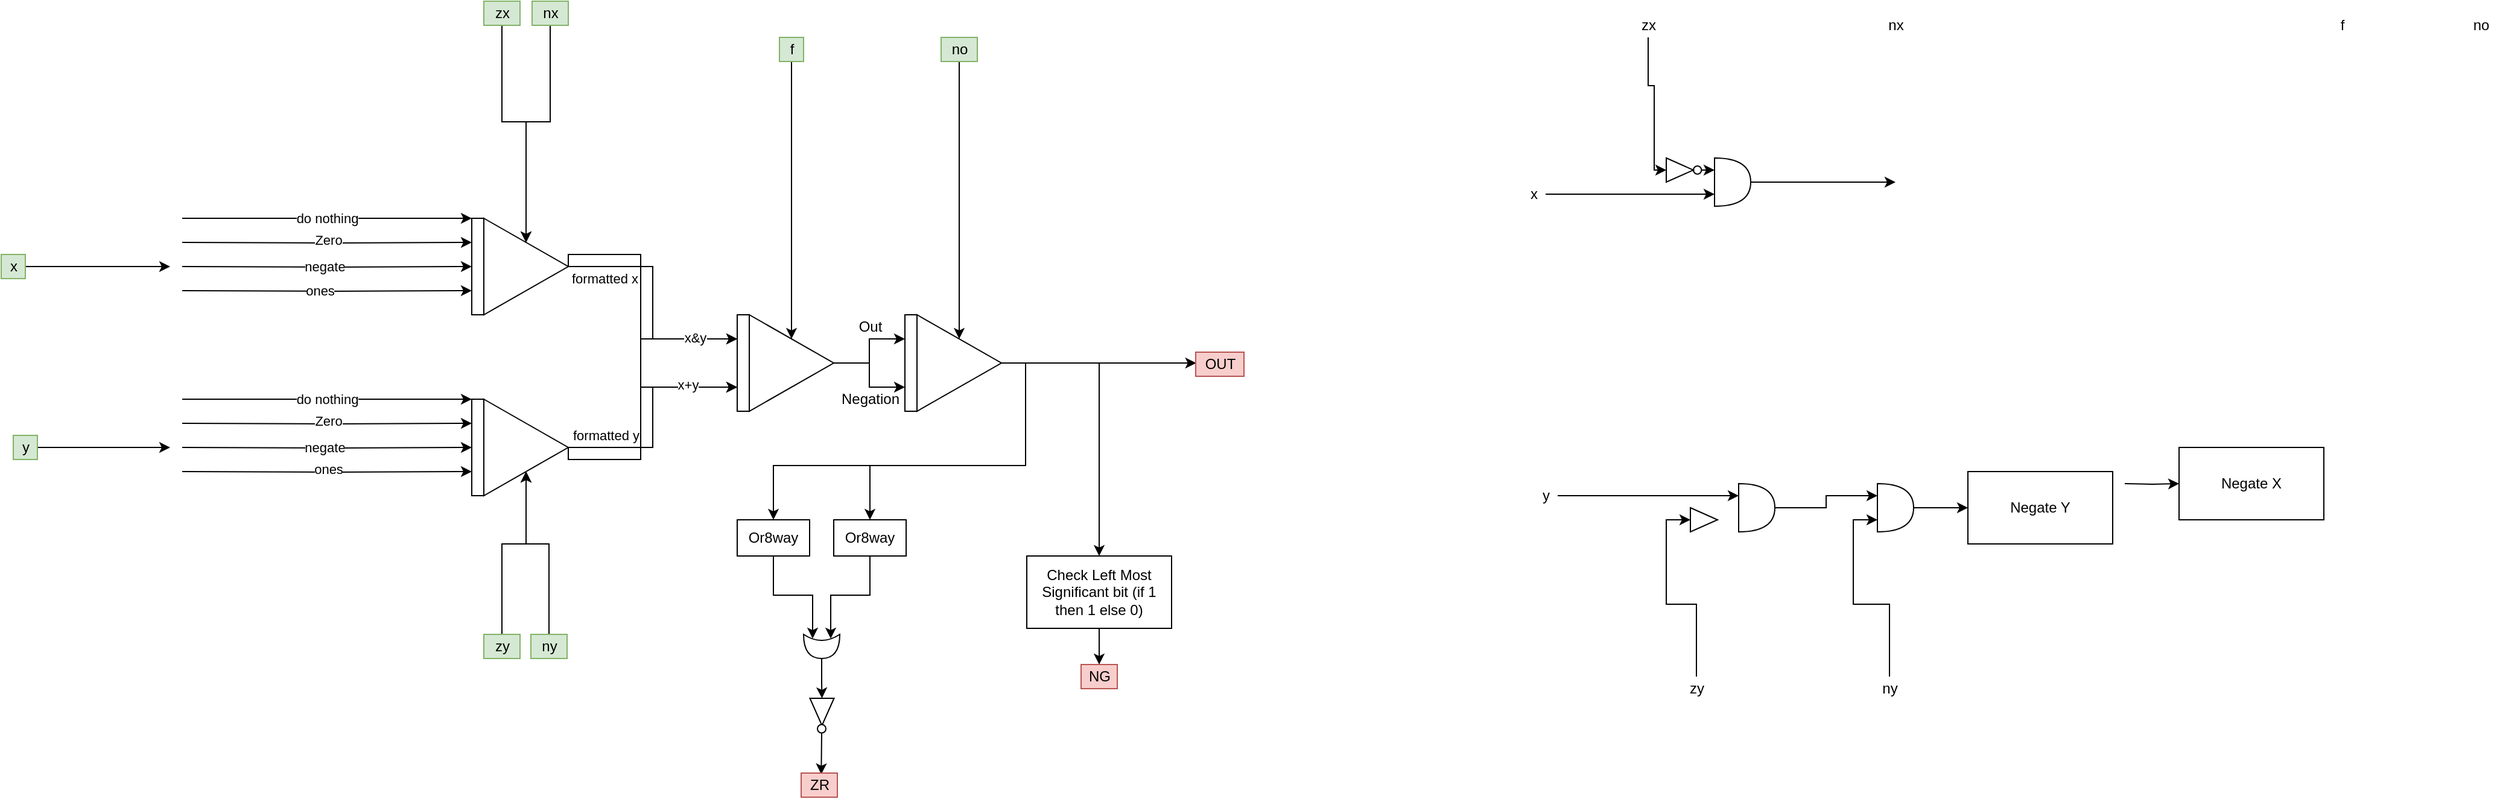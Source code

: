 <mxfile version="13.8.0" type="device"><diagram id="7bZN2y9hgwjxD3H9tKSV" name="Page-1"><mxGraphModel dx="1557" dy="873" grid="1" gridSize="10" guides="1" tooltips="1" connect="1" arrows="1" fold="1" page="1" pageScale="1" pageWidth="1169" pageHeight="827" math="0" shadow="0"><root><mxCell id="0"/><mxCell id="1" parent="0"/><mxCell id="ij0o6g3jVjgs9xUDuVdc-1" style="edgeStyle=orthogonalEdgeStyle;rounded=0;orthogonalLoop=1;jettySize=auto;html=1;" edge="1" parent="1" source="U0YW58yLOdLzQLDKTpit-5"><mxGeometry relative="1" as="geometry"><mxPoint x="270" y="350" as="targetPoint"/></mxGeometry></mxCell><mxCell id="U0YW58yLOdLzQLDKTpit-5" value="x" style="text;html=1;align=center;verticalAlign=middle;resizable=0;points=[];autosize=1;fillColor=#d5e8d4;strokeColor=#82b366;" parent="1" vertex="1"><mxGeometry x="130" y="340" width="20" height="20" as="geometry"/></mxCell><mxCell id="U0YW58yLOdLzQLDKTpit-130" style="edgeStyle=orthogonalEdgeStyle;rounded=0;orthogonalLoop=1;jettySize=auto;html=1;" parent="1" source="U0YW58yLOdLzQLDKTpit-6" edge="1"><mxGeometry relative="1" as="geometry"><mxPoint x="270" y="500" as="targetPoint"/></mxGeometry></mxCell><mxCell id="U0YW58yLOdLzQLDKTpit-6" value="y" style="text;html=1;align=center;verticalAlign=middle;resizable=0;points=[];autosize=1;fillColor=#d5e8d4;strokeColor=#82b366;" parent="1" vertex="1"><mxGeometry x="140" y="490" width="20" height="20" as="geometry"/></mxCell><mxCell id="U0YW58yLOdLzQLDKTpit-234" style="edgeStyle=orthogonalEdgeStyle;rounded=0;orthogonalLoop=1;jettySize=auto;html=1;entryX=0.5;entryY=0;entryDx=0;entryDy=0;" parent="1" source="U0YW58yLOdLzQLDKTpit-8" target="U0YW58yLOdLzQLDKTpit-163" edge="1"><mxGeometry relative="1" as="geometry"/></mxCell><mxCell id="U0YW58yLOdLzQLDKTpit-8" value="zx" style="text;html=1;align=center;verticalAlign=middle;resizable=0;points=[];autosize=1;fillColor=#d5e8d4;strokeColor=#82b366;" parent="1" vertex="1"><mxGeometry x="530" y="130" width="30" height="20" as="geometry"/></mxCell><mxCell id="U0YW58yLOdLzQLDKTpit-233" style="edgeStyle=orthogonalEdgeStyle;rounded=0;orthogonalLoop=1;jettySize=auto;html=1;entryX=0.5;entryY=0;entryDx=0;entryDy=0;" parent="1" source="U0YW58yLOdLzQLDKTpit-9" target="U0YW58yLOdLzQLDKTpit-163" edge="1"><mxGeometry relative="1" as="geometry"/></mxCell><mxCell id="U0YW58yLOdLzQLDKTpit-9" value="nx" style="text;html=1;align=center;verticalAlign=middle;resizable=0;points=[];autosize=1;fillColor=#d5e8d4;strokeColor=#82b366;" parent="1" vertex="1"><mxGeometry x="570" y="130" width="30" height="20" as="geometry"/></mxCell><mxCell id="ij0o6g3jVjgs9xUDuVdc-5" style="edgeStyle=orthogonalEdgeStyle;rounded=0;orthogonalLoop=1;jettySize=auto;html=1;entryX=0.5;entryY=1;entryDx=0;entryDy=0;" edge="1" parent="1" source="U0YW58yLOdLzQLDKTpit-10" target="U0YW58yLOdLzQLDKTpit-134"><mxGeometry relative="1" as="geometry"><Array as="points"><mxPoint x="545" y="580"/><mxPoint x="565" y="580"/></Array></mxGeometry></mxCell><mxCell id="U0YW58yLOdLzQLDKTpit-10" value="zy" style="text;html=1;align=center;verticalAlign=middle;resizable=0;points=[];autosize=1;fillColor=#d5e8d4;strokeColor=#82b366;" parent="1" vertex="1"><mxGeometry x="530" y="655" width="30" height="20" as="geometry"/></mxCell><mxCell id="U0YW58yLOdLzQLDKTpit-128" style="edgeStyle=orthogonalEdgeStyle;rounded=0;orthogonalLoop=1;jettySize=auto;html=1;entryX=0.5;entryY=1;entryDx=0;entryDy=0;" parent="1" source="U0YW58yLOdLzQLDKTpit-11" target="U0YW58yLOdLzQLDKTpit-134" edge="1"><mxGeometry relative="1" as="geometry"><mxPoint x="560" y="520" as="targetPoint"/><Array as="points"><mxPoint x="584" y="580"/><mxPoint x="565" y="580"/></Array></mxGeometry></mxCell><mxCell id="U0YW58yLOdLzQLDKTpit-11" value="ny" style="text;html=1;align=center;verticalAlign=middle;resizable=0;points=[];autosize=1;fillColor=#d5e8d4;strokeColor=#82b366;" parent="1" vertex="1"><mxGeometry x="569" y="655" width="30" height="20" as="geometry"/></mxCell><mxCell id="U0YW58yLOdLzQLDKTpit-188" style="edgeStyle=orthogonalEdgeStyle;rounded=0;orthogonalLoop=1;jettySize=auto;html=1;entryX=0.5;entryY=0;entryDx=0;entryDy=0;" parent="1" source="U0YW58yLOdLzQLDKTpit-12" target="U0YW58yLOdLzQLDKTpit-177" edge="1"><mxGeometry relative="1" as="geometry"/></mxCell><mxCell id="U0YW58yLOdLzQLDKTpit-12" value="f" style="text;html=1;align=center;verticalAlign=middle;resizable=0;points=[];autosize=1;fillColor=#d5e8d4;strokeColor=#82b366;" parent="1" vertex="1"><mxGeometry x="775" y="160" width="20" height="20" as="geometry"/></mxCell><mxCell id="U0YW58yLOdLzQLDKTpit-192" style="edgeStyle=orthogonalEdgeStyle;rounded=0;orthogonalLoop=1;jettySize=auto;html=1;" parent="1" source="U0YW58yLOdLzQLDKTpit-13" target="U0YW58yLOdLzQLDKTpit-191" edge="1"><mxGeometry relative="1" as="geometry"/></mxCell><mxCell id="U0YW58yLOdLzQLDKTpit-13" value="no" style="text;html=1;align=center;verticalAlign=middle;resizable=0;points=[];autosize=1;fillColor=#d5e8d4;strokeColor=#82b366;" parent="1" vertex="1"><mxGeometry x="909" y="160" width="30" height="20" as="geometry"/></mxCell><mxCell id="U0YW58yLOdLzQLDKTpit-64" style="edgeStyle=orthogonalEdgeStyle;rounded=0;orthogonalLoop=1;jettySize=auto;html=1;entryX=0;entryY=0.75;entryDx=0;entryDy=0;entryPerimeter=0;" parent="1" source="U0YW58yLOdLzQLDKTpit-65" target="U0YW58yLOdLzQLDKTpit-85" edge="1"><mxGeometry relative="1" as="geometry"/></mxCell><mxCell id="U0YW58yLOdLzQLDKTpit-65" value="x" style="text;html=1;align=center;verticalAlign=middle;resizable=0;points=[];autosize=1;" parent="1" vertex="1"><mxGeometry x="1390" y="280" width="20" height="20" as="geometry"/></mxCell><mxCell id="U0YW58yLOdLzQLDKTpit-66" style="edgeStyle=orthogonalEdgeStyle;rounded=0;orthogonalLoop=1;jettySize=auto;html=1;entryX=0;entryY=0.25;entryDx=0;entryDy=0;entryPerimeter=0;" parent="1" source="U0YW58yLOdLzQLDKTpit-67" target="U0YW58yLOdLzQLDKTpit-78" edge="1"><mxGeometry relative="1" as="geometry"/></mxCell><mxCell id="U0YW58yLOdLzQLDKTpit-67" value="y" style="text;html=1;align=center;verticalAlign=middle;resizable=0;points=[];autosize=1;" parent="1" vertex="1"><mxGeometry x="1400" y="530" width="20" height="20" as="geometry"/></mxCell><mxCell id="U0YW58yLOdLzQLDKTpit-68" style="edgeStyle=orthogonalEdgeStyle;rounded=0;orthogonalLoop=1;jettySize=auto;html=1;entryX=0;entryY=0.5;entryDx=0;entryDy=0;" parent="1" source="U0YW58yLOdLzQLDKTpit-69" target="U0YW58yLOdLzQLDKTpit-88" edge="1"><mxGeometry relative="1" as="geometry"><Array as="points"><mxPoint x="1495" y="200"/><mxPoint x="1500" y="200"/><mxPoint x="1500" y="270"/></Array></mxGeometry></mxCell><mxCell id="U0YW58yLOdLzQLDKTpit-69" value="zx" style="text;html=1;align=center;verticalAlign=middle;resizable=0;points=[];autosize=1;" parent="1" vertex="1"><mxGeometry x="1480" y="140" width="30" height="20" as="geometry"/></mxCell><mxCell id="U0YW58yLOdLzQLDKTpit-70" value="nx" style="text;html=1;align=center;verticalAlign=middle;resizable=0;points=[];autosize=1;" parent="1" vertex="1"><mxGeometry x="1685" y="140" width="30" height="20" as="geometry"/></mxCell><mxCell id="U0YW58yLOdLzQLDKTpit-71" style="edgeStyle=orthogonalEdgeStyle;rounded=0;orthogonalLoop=1;jettySize=auto;html=1;entryX=0;entryY=0.5;entryDx=0;entryDy=0;" parent="1" source="U0YW58yLOdLzQLDKTpit-72" target="U0YW58yLOdLzQLDKTpit-81" edge="1"><mxGeometry relative="1" as="geometry"/></mxCell><mxCell id="U0YW58yLOdLzQLDKTpit-72" value="zy" style="text;html=1;align=center;verticalAlign=middle;resizable=0;points=[];autosize=1;" parent="1" vertex="1"><mxGeometry x="1520" y="690" width="30" height="20" as="geometry"/></mxCell><mxCell id="U0YW58yLOdLzQLDKTpit-73" style="edgeStyle=orthogonalEdgeStyle;rounded=0;orthogonalLoop=1;jettySize=auto;html=1;entryX=0;entryY=0.75;entryDx=0;entryDy=0;entryPerimeter=0;" parent="1" source="U0YW58yLOdLzQLDKTpit-74" target="U0YW58yLOdLzQLDKTpit-95" edge="1"><mxGeometry relative="1" as="geometry"/></mxCell><mxCell id="U0YW58yLOdLzQLDKTpit-74" value="ny" style="text;html=1;align=center;verticalAlign=middle;resizable=0;points=[];autosize=1;" parent="1" vertex="1"><mxGeometry x="1680" y="690" width="30" height="20" as="geometry"/></mxCell><mxCell id="U0YW58yLOdLzQLDKTpit-75" value="f" style="text;html=1;align=center;verticalAlign=middle;resizable=0;points=[];autosize=1;" parent="1" vertex="1"><mxGeometry x="2060" y="140" width="20" height="20" as="geometry"/></mxCell><mxCell id="U0YW58yLOdLzQLDKTpit-76" value="no" style="text;html=1;align=center;verticalAlign=middle;resizable=0;points=[];autosize=1;" parent="1" vertex="1"><mxGeometry x="2170" y="140" width="30" height="20" as="geometry"/></mxCell><mxCell id="U0YW58yLOdLzQLDKTpit-77" style="edgeStyle=orthogonalEdgeStyle;rounded=0;orthogonalLoop=1;jettySize=auto;html=1;exitX=1;exitY=0.5;exitDx=0;exitDy=0;exitPerimeter=0;entryX=0;entryY=0.25;entryDx=0;entryDy=0;entryPerimeter=0;" parent="1" source="U0YW58yLOdLzQLDKTpit-78" target="U0YW58yLOdLzQLDKTpit-95" edge="1"><mxGeometry relative="1" as="geometry"/></mxCell><mxCell id="U0YW58yLOdLzQLDKTpit-78" value="" style="shape=or;whiteSpace=wrap;html=1;strokeWidth=1;fillColor=none;" parent="1" vertex="1"><mxGeometry x="1570" y="530" width="30" height="40" as="geometry"/></mxCell><mxCell id="U0YW58yLOdLzQLDKTpit-84" style="edgeStyle=orthogonalEdgeStyle;rounded=0;orthogonalLoop=1;jettySize=auto;html=1;" parent="1" source="U0YW58yLOdLzQLDKTpit-85" edge="1"><mxGeometry relative="1" as="geometry"><mxPoint x="1700" y="280" as="targetPoint"/><Array as="points"><mxPoint x="1685" y="280"/></Array></mxGeometry></mxCell><mxCell id="U0YW58yLOdLzQLDKTpit-85" value="" style="shape=or;whiteSpace=wrap;html=1;strokeWidth=1;fillColor=none;" parent="1" vertex="1"><mxGeometry x="1550" y="260" width="30" height="40" as="geometry"/></mxCell><mxCell id="U0YW58yLOdLzQLDKTpit-86" value="" style="group" parent="1" vertex="1" connectable="0"><mxGeometry x="1510" y="260" width="30" height="20" as="geometry"/></mxCell><mxCell id="U0YW58yLOdLzQLDKTpit-87" value="" style="group" parent="U0YW58yLOdLzQLDKTpit-86" vertex="1" connectable="0"><mxGeometry width="30" height="20" as="geometry"/></mxCell><mxCell id="U0YW58yLOdLzQLDKTpit-88" value="" style="triangle;whiteSpace=wrap;html=1;strokeWidth=1;fillColor=none;" parent="U0YW58yLOdLzQLDKTpit-87" vertex="1"><mxGeometry width="22.5" height="20" as="geometry"/></mxCell><mxCell id="U0YW58yLOdLzQLDKTpit-89" value="" style="ellipse;whiteSpace=wrap;html=1;aspect=fixed;strokeWidth=1;fillColor=none;" parent="U0YW58yLOdLzQLDKTpit-87" vertex="1"><mxGeometry x="22.5" y="6.667" width="6.667" height="6.667" as="geometry"/></mxCell><mxCell id="U0YW58yLOdLzQLDKTpit-90" style="edgeStyle=orthogonalEdgeStyle;rounded=0;orthogonalLoop=1;jettySize=auto;html=1;exitX=1;exitY=0.5;exitDx=0;exitDy=0;entryX=0;entryY=0.25;entryDx=0;entryDy=0;entryPerimeter=0;" parent="1" source="U0YW58yLOdLzQLDKTpit-89" target="U0YW58yLOdLzQLDKTpit-85" edge="1"><mxGeometry relative="1" as="geometry"/></mxCell><mxCell id="U0YW58yLOdLzQLDKTpit-91" style="edgeStyle=orthogonalEdgeStyle;rounded=0;orthogonalLoop=1;jettySize=auto;html=1;exitX=1;exitY=0.5;exitDx=0;exitDy=0;exitPerimeter=0;entryX=0;entryY=0.5;entryDx=0;entryDy=0;" parent="1" target="U0YW58yLOdLzQLDKTpit-92" edge="1"><mxGeometry relative="1" as="geometry"><mxPoint x="1915" y="530" as="targetPoint"/><mxPoint x="1890" y="530" as="sourcePoint"/></mxGeometry></mxCell><mxCell id="U0YW58yLOdLzQLDKTpit-92" value="Negate X" style="rounded=0;whiteSpace=wrap;html=1;strokeWidth=1;fillColor=none;" parent="1" vertex="1"><mxGeometry x="1935" y="500" width="120" height="60" as="geometry"/></mxCell><mxCell id="U0YW58yLOdLzQLDKTpit-93" value="Negate Y" style="rounded=0;whiteSpace=wrap;html=1;strokeWidth=1;fillColor=none;" parent="1" vertex="1"><mxGeometry x="1760" y="520" width="120" height="60" as="geometry"/></mxCell><mxCell id="U0YW58yLOdLzQLDKTpit-94" style="edgeStyle=orthogonalEdgeStyle;rounded=0;orthogonalLoop=1;jettySize=auto;html=1;exitX=1;exitY=0.5;exitDx=0;exitDy=0;exitPerimeter=0;entryX=0;entryY=0.5;entryDx=0;entryDy=0;" parent="1" source="U0YW58yLOdLzQLDKTpit-95" target="U0YW58yLOdLzQLDKTpit-93" edge="1"><mxGeometry relative="1" as="geometry"/></mxCell><mxCell id="U0YW58yLOdLzQLDKTpit-95" value="" style="shape=or;whiteSpace=wrap;html=1;strokeWidth=1;fillColor=none;" parent="1" vertex="1"><mxGeometry x="1685" y="530" width="30" height="40" as="geometry"/></mxCell><mxCell id="U0YW58yLOdLzQLDKTpit-120" value="do nothing" style="edgeStyle=orthogonalEdgeStyle;rounded=0;orthogonalLoop=1;jettySize=auto;html=1;exitX=1;exitY=0;exitDx=0;exitDy=0;entryX=0;entryY=0;entryDx=0;entryDy=0;" parent="1" target="U0YW58yLOdLzQLDKTpit-133" edge="1"><mxGeometry relative="1" as="geometry"><mxPoint x="490" y="460" as="targetPoint"/><Array as="points"><mxPoint x="500" y="460"/><mxPoint x="500" y="460"/></Array><mxPoint x="280" y="460" as="sourcePoint"/></mxGeometry></mxCell><mxCell id="U0YW58yLOdLzQLDKTpit-121" style="edgeStyle=orthogonalEdgeStyle;rounded=0;orthogonalLoop=1;jettySize=auto;html=1;exitX=1;exitY=0.25;exitDx=0;exitDy=0;entryX=0;entryY=0.25;entryDx=0;entryDy=0;" parent="1" target="U0YW58yLOdLzQLDKTpit-133" edge="1"><mxGeometry relative="1" as="geometry"><mxPoint x="510" y="480" as="targetPoint"/><mxPoint x="280" y="480" as="sourcePoint"/></mxGeometry></mxCell><mxCell id="U0YW58yLOdLzQLDKTpit-122" value="Zero" style="edgeLabel;html=1;align=center;verticalAlign=middle;resizable=0;points=[];" parent="U0YW58yLOdLzQLDKTpit-121" vertex="1" connectable="0"><mxGeometry x="0.002" y="-3" relative="1" as="geometry"><mxPoint x="-3" y="-3" as="offset"/></mxGeometry></mxCell><mxCell id="U0YW58yLOdLzQLDKTpit-123" style="edgeStyle=orthogonalEdgeStyle;rounded=0;orthogonalLoop=1;jettySize=auto;html=1;exitX=1;exitY=0.5;exitDx=0;exitDy=0;entryX=0;entryY=0.5;entryDx=0;entryDy=0;" parent="1" target="U0YW58yLOdLzQLDKTpit-133" edge="1"><mxGeometry relative="1" as="geometry"><mxPoint x="490" y="500.333" as="targetPoint"/><mxPoint x="280" y="500" as="sourcePoint"/></mxGeometry></mxCell><mxCell id="U0YW58yLOdLzQLDKTpit-124" value="negate" style="edgeLabel;html=1;align=center;verticalAlign=middle;resizable=0;points=[];" parent="U0YW58yLOdLzQLDKTpit-123" vertex="1" connectable="0"><mxGeometry x="-0.024" y="1" relative="1" as="geometry"><mxPoint as="offset"/></mxGeometry></mxCell><mxCell id="U0YW58yLOdLzQLDKTpit-125" style="edgeStyle=orthogonalEdgeStyle;rounded=0;orthogonalLoop=1;jettySize=auto;html=1;exitX=1;exitY=0.75;exitDx=0;exitDy=0;entryX=0;entryY=0.75;entryDx=0;entryDy=0;" parent="1" target="U0YW58yLOdLzQLDKTpit-133" edge="1"><mxGeometry relative="1" as="geometry"><mxPoint x="490" y="520.333" as="targetPoint"/><mxPoint x="280" y="520" as="sourcePoint"/></mxGeometry></mxCell><mxCell id="U0YW58yLOdLzQLDKTpit-126" value="ones" style="edgeLabel;html=1;align=center;verticalAlign=middle;resizable=0;points=[];" parent="U0YW58yLOdLzQLDKTpit-125" vertex="1" connectable="0"><mxGeometry x="0.002" y="-3" relative="1" as="geometry"><mxPoint x="-3" y="-3" as="offset"/></mxGeometry></mxCell><mxCell id="U0YW58yLOdLzQLDKTpit-133" value="" style="rounded=0;whiteSpace=wrap;html=1;strokeWidth=1;fillColor=none;" parent="1" vertex="1"><mxGeometry x="520" y="460" width="10" height="80" as="geometry"/></mxCell><mxCell id="U0YW58yLOdLzQLDKTpit-137" style="edgeStyle=orthogonalEdgeStyle;rounded=0;orthogonalLoop=1;jettySize=auto;html=1;exitX=1;exitY=0.5;exitDx=0;exitDy=0;entryX=0;entryY=0.25;entryDx=0;entryDy=0;" parent="1" source="U0YW58yLOdLzQLDKTpit-134" target="U0YW58yLOdLzQLDKTpit-176" edge="1"><mxGeometry relative="1" as="geometry"><mxPoint x="660" y="560.333" as="targetPoint"/><Array as="points"><mxPoint x="600" y="510"/><mxPoint x="660" y="510"/><mxPoint x="660" y="410"/></Array></mxGeometry></mxCell><mxCell id="U0YW58yLOdLzQLDKTpit-179" value="formatted y" style="edgeLabel;html=1;align=center;verticalAlign=middle;resizable=0;points=[];" parent="U0YW58yLOdLzQLDKTpit-137" vertex="1" connectable="0"><mxGeometry x="-0.836" y="1" relative="1" as="geometry"><mxPoint x="20" y="-19" as="offset"/></mxGeometry></mxCell><mxCell id="U0YW58yLOdLzQLDKTpit-185" style="edgeStyle=orthogonalEdgeStyle;rounded=0;orthogonalLoop=1;jettySize=auto;html=1;exitX=1;exitY=0.5;exitDx=0;exitDy=0;entryX=0;entryY=0.75;entryDx=0;entryDy=0;" parent="1" source="U0YW58yLOdLzQLDKTpit-134" target="U0YW58yLOdLzQLDKTpit-176" edge="1"><mxGeometry relative="1" as="geometry"/></mxCell><mxCell id="U0YW58yLOdLzQLDKTpit-134" value="" style="triangle;whiteSpace=wrap;html=1;strokeWidth=1;fillColor=none;flipH=0;" parent="1" vertex="1"><mxGeometry x="530" y="460" width="70" height="80" as="geometry"/></mxCell><mxCell id="U0YW58yLOdLzQLDKTpit-153" value="do nothing" style="edgeStyle=orthogonalEdgeStyle;rounded=0;orthogonalLoop=1;jettySize=auto;html=1;exitX=1;exitY=0;exitDx=0;exitDy=0;entryX=0;entryY=0;entryDx=0;entryDy=0;" parent="1" target="U0YW58yLOdLzQLDKTpit-161" edge="1"><mxGeometry relative="1" as="geometry"><mxPoint x="490" y="310" as="targetPoint"/><Array as="points"><mxPoint x="500" y="310"/><mxPoint x="500" y="310"/></Array><mxPoint x="280" y="310" as="sourcePoint"/></mxGeometry></mxCell><mxCell id="U0YW58yLOdLzQLDKTpit-154" style="edgeStyle=orthogonalEdgeStyle;rounded=0;orthogonalLoop=1;jettySize=auto;html=1;exitX=1;exitY=0.25;exitDx=0;exitDy=0;entryX=0;entryY=0.25;entryDx=0;entryDy=0;" parent="1" target="U0YW58yLOdLzQLDKTpit-161" edge="1"><mxGeometry relative="1" as="geometry"><mxPoint x="510" y="330" as="targetPoint"/><mxPoint x="280" y="330" as="sourcePoint"/></mxGeometry></mxCell><mxCell id="U0YW58yLOdLzQLDKTpit-155" value="Zero" style="edgeLabel;html=1;align=center;verticalAlign=middle;resizable=0;points=[];" parent="U0YW58yLOdLzQLDKTpit-154" vertex="1" connectable="0"><mxGeometry x="0.002" y="-3" relative="1" as="geometry"><mxPoint x="-3" y="-3" as="offset"/></mxGeometry></mxCell><mxCell id="U0YW58yLOdLzQLDKTpit-156" style="edgeStyle=orthogonalEdgeStyle;rounded=0;orthogonalLoop=1;jettySize=auto;html=1;exitX=1;exitY=0.5;exitDx=0;exitDy=0;entryX=0;entryY=0.5;entryDx=0;entryDy=0;" parent="1" target="U0YW58yLOdLzQLDKTpit-161" edge="1"><mxGeometry relative="1" as="geometry"><mxPoint x="490" y="350.333" as="targetPoint"/><mxPoint x="280" y="350" as="sourcePoint"/></mxGeometry></mxCell><mxCell id="U0YW58yLOdLzQLDKTpit-157" value="negate" style="edgeLabel;html=1;align=center;verticalAlign=middle;resizable=0;points=[];" parent="U0YW58yLOdLzQLDKTpit-156" vertex="1" connectable="0"><mxGeometry x="-0.024" y="1" relative="1" as="geometry"><mxPoint as="offset"/></mxGeometry></mxCell><mxCell id="U0YW58yLOdLzQLDKTpit-158" style="edgeStyle=orthogonalEdgeStyle;rounded=0;orthogonalLoop=1;jettySize=auto;html=1;exitX=1;exitY=0.75;exitDx=0;exitDy=0;entryX=0;entryY=0.75;entryDx=0;entryDy=0;" parent="1" target="U0YW58yLOdLzQLDKTpit-161" edge="1"><mxGeometry relative="1" as="geometry"><mxPoint x="490" y="370.333" as="targetPoint"/><mxPoint x="280" y="370" as="sourcePoint"/></mxGeometry></mxCell><mxCell id="ij0o6g3jVjgs9xUDuVdc-2" value="ones" style="edgeLabel;html=1;align=center;verticalAlign=middle;resizable=0;points=[];" vertex="1" connectable="0" parent="U0YW58yLOdLzQLDKTpit-158"><mxGeometry x="-0.051" y="1" relative="1" as="geometry"><mxPoint as="offset"/></mxGeometry></mxCell><mxCell id="U0YW58yLOdLzQLDKTpit-161" value="" style="rounded=0;whiteSpace=wrap;html=1;strokeWidth=1;fillColor=none;" parent="1" vertex="1"><mxGeometry x="520" y="310" width="10" height="80" as="geometry"/></mxCell><mxCell id="U0YW58yLOdLzQLDKTpit-183" style="edgeStyle=orthogonalEdgeStyle;rounded=0;orthogonalLoop=1;jettySize=auto;html=1;exitX=1;exitY=0.5;exitDx=0;exitDy=0;entryX=0;entryY=0.25;entryDx=0;entryDy=0;" parent="1" source="U0YW58yLOdLzQLDKTpit-163" target="U0YW58yLOdLzQLDKTpit-176" edge="1"><mxGeometry relative="1" as="geometry"/></mxCell><mxCell id="U0YW58yLOdLzQLDKTpit-186" value="x&amp;amp;y" style="edgeLabel;html=1;align=center;verticalAlign=middle;resizable=0;points=[];" parent="U0YW58yLOdLzQLDKTpit-183" vertex="1" connectable="0"><mxGeometry x="0.644" y="1" relative="1" as="geometry"><mxPoint as="offset"/></mxGeometry></mxCell><mxCell id="U0YW58yLOdLzQLDKTpit-184" style="edgeStyle=orthogonalEdgeStyle;rounded=0;orthogonalLoop=1;jettySize=auto;html=1;exitX=1;exitY=0.5;exitDx=0;exitDy=0;entryX=0;entryY=0.75;entryDx=0;entryDy=0;" parent="1" source="U0YW58yLOdLzQLDKTpit-163" target="U0YW58yLOdLzQLDKTpit-176" edge="1"><mxGeometry relative="1" as="geometry"><Array as="points"><mxPoint x="600" y="340"/><mxPoint x="660" y="340"/><mxPoint x="660" y="450"/></Array></mxGeometry></mxCell><mxCell id="U0YW58yLOdLzQLDKTpit-187" value="x+y" style="edgeLabel;html=1;align=center;verticalAlign=middle;resizable=0;points=[];" parent="U0YW58yLOdLzQLDKTpit-184" vertex="1" connectable="0"><mxGeometry x="0.682" y="2" relative="1" as="geometry"><mxPoint as="offset"/></mxGeometry></mxCell><mxCell id="U0YW58yLOdLzQLDKTpit-163" value="&lt;span style=&quot;color: rgba(0 , 0 , 0 , 0) ; font-family: monospace ; font-size: 0px&quot;&gt;%3CmxGraphModel%3E%3Croot%3E%3CmxCell%20id%3D%220%22%2F%3E%3CmxCell%20id%3D%221%22%20parent%3D%220%22%2F%3E%3CmxCell%20id%3D%222%22%20value%3D%22formatted%20x%22%20style%3D%22edgeLabel%3Bhtml%3D1%3Balign%3Dcenter%3BverticalAlign%3Dmiddle%3Bresizable%3D0%3Bpoints%3D%5B%5D%3B%22%20vertex%3D%221%22%20connectable%3D%220%22%20parent%3D%221%22%3E%3CmxGeometry%20x%3D%22638.333%22%20y%3D%22309.0%22%20as%3D%22geometry%22%2F%3E%3C%2FmxCell%3E%3C%2Froot%3E%3C%2FmxGraphModel%3E&lt;/span&gt;" style="triangle;whiteSpace=wrap;html=1;strokeWidth=1;fillColor=none;flipH=0;" parent="1" vertex="1"><mxGeometry x="530" y="310" width="70" height="80" as="geometry"/></mxCell><mxCell id="U0YW58yLOdLzQLDKTpit-176" value="" style="rounded=0;whiteSpace=wrap;html=1;strokeWidth=1;fillColor=none;" parent="1" vertex="1"><mxGeometry x="740" y="390" width="10" height="80" as="geometry"/></mxCell><mxCell id="U0YW58yLOdLzQLDKTpit-189" style="edgeStyle=orthogonalEdgeStyle;rounded=0;orthogonalLoop=1;jettySize=auto;html=1;exitX=1;exitY=0.5;exitDx=0;exitDy=0;entryX=0;entryY=0.25;entryDx=0;entryDy=0;" parent="1" source="U0YW58yLOdLzQLDKTpit-177" target="U0YW58yLOdLzQLDKTpit-190" edge="1"><mxGeometry relative="1" as="geometry"><mxPoint x="900" y="410" as="targetPoint"/></mxGeometry></mxCell><mxCell id="U0YW58yLOdLzQLDKTpit-194" style="edgeStyle=orthogonalEdgeStyle;rounded=0;orthogonalLoop=1;jettySize=auto;html=1;exitX=1;exitY=0.5;exitDx=0;exitDy=0;entryX=0;entryY=0.75;entryDx=0;entryDy=0;" parent="1" source="U0YW58yLOdLzQLDKTpit-177" target="U0YW58yLOdLzQLDKTpit-190" edge="1"><mxGeometry relative="1" as="geometry"/></mxCell><mxCell id="U0YW58yLOdLzQLDKTpit-177" value="" style="triangle;whiteSpace=wrap;html=1;strokeWidth=1;fillColor=none;flipH=0;" parent="1" vertex="1"><mxGeometry x="750" y="390" width="70" height="80" as="geometry"/></mxCell><mxCell id="U0YW58yLOdLzQLDKTpit-182" value="formatted x" style="edgeLabel;html=1;align=center;verticalAlign=middle;resizable=0;points=[];" parent="1" vertex="1" connectable="0"><mxGeometry x="630.003" y="360.0" as="geometry"/></mxCell><mxCell id="U0YW58yLOdLzQLDKTpit-190" value="" style="rounded=0;whiteSpace=wrap;html=1;strokeWidth=1;fillColor=none;" parent="1" vertex="1"><mxGeometry x="879" y="390" width="10" height="80" as="geometry"/></mxCell><mxCell id="U0YW58yLOdLzQLDKTpit-196" style="edgeStyle=orthogonalEdgeStyle;rounded=0;orthogonalLoop=1;jettySize=auto;html=1;exitX=1;exitY=0.5;exitDx=0;exitDy=0;entryX=0.5;entryY=0;entryDx=0;entryDy=0;" parent="1" source="U0YW58yLOdLzQLDKTpit-191" target="U0YW58yLOdLzQLDKTpit-239" edge="1"><mxGeometry relative="1" as="geometry"><mxPoint x="1040" y="580" as="targetPoint"/></mxGeometry></mxCell><mxCell id="U0YW58yLOdLzQLDKTpit-197" style="edgeStyle=orthogonalEdgeStyle;rounded=0;orthogonalLoop=1;jettySize=auto;html=1;exitX=1;exitY=0.5;exitDx=0;exitDy=0;" parent="1" source="U0YW58yLOdLzQLDKTpit-191" target="U0YW58yLOdLzQLDKTpit-215" edge="1"><mxGeometry relative="1" as="geometry"><mxPoint x="950" y="620" as="targetPoint"/></mxGeometry></mxCell><mxCell id="U0YW58yLOdLzQLDKTpit-217" style="edgeStyle=orthogonalEdgeStyle;rounded=0;orthogonalLoop=1;jettySize=auto;html=1;exitX=1;exitY=0.5;exitDx=0;exitDy=0;entryX=0.5;entryY=0;entryDx=0;entryDy=0;" parent="1" source="U0YW58yLOdLzQLDKTpit-191" target="U0YW58yLOdLzQLDKTpit-216" edge="1"><mxGeometry relative="1" as="geometry"/></mxCell><mxCell id="U0YW58yLOdLzQLDKTpit-237" style="edgeStyle=orthogonalEdgeStyle;rounded=0;orthogonalLoop=1;jettySize=auto;html=1;exitX=1;exitY=0.5;exitDx=0;exitDy=0;entryX=0.01;entryY=0.45;entryDx=0;entryDy=0;entryPerimeter=0;" parent="1" source="U0YW58yLOdLzQLDKTpit-191" target="U0YW58yLOdLzQLDKTpit-232" edge="1"><mxGeometry relative="1" as="geometry"/></mxCell><mxCell id="U0YW58yLOdLzQLDKTpit-191" value="" style="triangle;whiteSpace=wrap;html=1;strokeWidth=1;fillColor=none;flipH=0;" parent="1" vertex="1"><mxGeometry x="889" y="390" width="70" height="80" as="geometry"/></mxCell><mxCell id="U0YW58yLOdLzQLDKTpit-200" value="" style="group" parent="1" vertex="1" connectable="0"><mxGeometry x="1530" y="550" width="30" height="20" as="geometry"/></mxCell><mxCell id="U0YW58yLOdLzQLDKTpit-79" value="" style="group" parent="U0YW58yLOdLzQLDKTpit-200" vertex="1" connectable="0"><mxGeometry width="30" height="20" as="geometry"/></mxCell><mxCell id="U0YW58yLOdLzQLDKTpit-80" value="" style="group" parent="U0YW58yLOdLzQLDKTpit-79" vertex="1" connectable="0"><mxGeometry width="30" height="20" as="geometry"/></mxCell><mxCell id="U0YW58yLOdLzQLDKTpit-81" value="" style="triangle;whiteSpace=wrap;html=1;strokeWidth=1;fillColor=none;" parent="U0YW58yLOdLzQLDKTpit-80" vertex="1"><mxGeometry width="22.5" height="20" as="geometry"/></mxCell><mxCell id="U0YW58yLOdLzQLDKTpit-218" style="edgeStyle=orthogonalEdgeStyle;rounded=0;orthogonalLoop=1;jettySize=auto;html=1;entryX=0.175;entryY=0.75;entryDx=0;entryDy=0;entryPerimeter=0;" parent="1" source="U0YW58yLOdLzQLDKTpit-215" target="U0YW58yLOdLzQLDKTpit-220" edge="1"><mxGeometry relative="1" as="geometry"><mxPoint x="760" y="770" as="targetPoint"/></mxGeometry></mxCell><mxCell id="U0YW58yLOdLzQLDKTpit-215" value="Or8way" style="whiteSpace=wrap;html=1;strokeWidth=1;fillColor=#ffffff;" parent="1" vertex="1"><mxGeometry x="740" y="560" width="60" height="30" as="geometry"/></mxCell><mxCell id="U0YW58yLOdLzQLDKTpit-219" style="edgeStyle=orthogonalEdgeStyle;rounded=0;orthogonalLoop=1;jettySize=auto;html=1;entryX=0.175;entryY=0.25;entryDx=0;entryDy=0;entryPerimeter=0;" parent="1" source="U0YW58yLOdLzQLDKTpit-216" target="U0YW58yLOdLzQLDKTpit-220" edge="1"><mxGeometry relative="1" as="geometry"><mxPoint x="890.0" y="770" as="targetPoint"/></mxGeometry></mxCell><mxCell id="U0YW58yLOdLzQLDKTpit-216" value="Or8way" style="whiteSpace=wrap;html=1;strokeWidth=1;fillColor=#ffffff;" parent="1" vertex="1"><mxGeometry x="820" y="560" width="60" height="30" as="geometry"/></mxCell><mxCell id="U0YW58yLOdLzQLDKTpit-229" style="edgeStyle=orthogonalEdgeStyle;rounded=0;orthogonalLoop=1;jettySize=auto;html=1;entryX=0;entryY=0.5;entryDx=0;entryDy=0;" parent="1" source="U0YW58yLOdLzQLDKTpit-220" target="U0YW58yLOdLzQLDKTpit-224" edge="1"><mxGeometry relative="1" as="geometry"/></mxCell><mxCell id="U0YW58yLOdLzQLDKTpit-220" value="" style="shape=xor;whiteSpace=wrap;html=1;strokeWidth=1;fillColor=#ffffff;rotation=90;" parent="1" vertex="1"><mxGeometry x="800" y="650" width="20" height="30" as="geometry"/></mxCell><mxCell id="U0YW58yLOdLzQLDKTpit-228" value="" style="group" parent="1" vertex="1" connectable="0"><mxGeometry x="798.25" y="710" width="23.5" height="30" as="geometry"/></mxCell><mxCell id="U0YW58yLOdLzQLDKTpit-221" value="" style="group;rotation=90;" parent="U0YW58yLOdLzQLDKTpit-228" vertex="1" connectable="0"><mxGeometry x="-3.25" y="3.25" width="30" height="23.5" as="geometry"/></mxCell><mxCell id="U0YW58yLOdLzQLDKTpit-222" value="" style="group;rotation=90;" parent="U0YW58yLOdLzQLDKTpit-221" vertex="1" connectable="0"><mxGeometry width="30" height="23.5" as="geometry"/></mxCell><mxCell id="U0YW58yLOdLzQLDKTpit-223" value="" style="group;rotation=90;" parent="U0YW58yLOdLzQLDKTpit-222" vertex="1" connectable="0"><mxGeometry width="30" height="23.5" as="geometry"/></mxCell><mxCell id="U0YW58yLOdLzQLDKTpit-224" value="" style="triangle;whiteSpace=wrap;html=1;strokeWidth=1;fillColor=none;rotation=90;" parent="U0YW58yLOdLzQLDKTpit-223" vertex="1"><mxGeometry x="4" y="-4" width="22.5" height="20" as="geometry"/></mxCell><mxCell id="U0YW58yLOdLzQLDKTpit-226" value="" style="ellipse;whiteSpace=wrap;html=1;aspect=fixed;strokeWidth=1;fillColor=#ffffff;" parent="U0YW58yLOdLzQLDKTpit-223" vertex="1"><mxGeometry x="11.5" y="16.5" width="7" height="7" as="geometry"/></mxCell><mxCell id="U0YW58yLOdLzQLDKTpit-230" style="edgeStyle=orthogonalEdgeStyle;rounded=0;orthogonalLoop=1;jettySize=auto;html=1;exitX=0.5;exitY=1;exitDx=0;exitDy=0;entryX=0.555;entryY=0.05;entryDx=0;entryDy=0;entryPerimeter=0;" parent="1" source="U0YW58yLOdLzQLDKTpit-226" target="U0YW58yLOdLzQLDKTpit-231" edge="1"><mxGeometry relative="1" as="geometry"><mxPoint x="810" y="790" as="targetPoint"/></mxGeometry></mxCell><mxCell id="U0YW58yLOdLzQLDKTpit-231" value="ZR" style="text;html=1;align=center;verticalAlign=middle;resizable=0;points=[];autosize=1;fillColor=#f8cecc;strokeColor=#b85450;" parent="1" vertex="1"><mxGeometry x="793" y="770" width="30" height="20" as="geometry"/></mxCell><mxCell id="U0YW58yLOdLzQLDKTpit-232" value="OUT" style="text;html=1;align=center;verticalAlign=middle;resizable=0;points=[];autosize=1;fillColor=#f8cecc;strokeColor=#b85450;" parent="1" vertex="1"><mxGeometry x="1120" y="421" width="40" height="20" as="geometry"/></mxCell><mxCell id="U0YW58yLOdLzQLDKTpit-242" style="edgeStyle=orthogonalEdgeStyle;rounded=0;orthogonalLoop=1;jettySize=auto;html=1;exitX=0.5;exitY=1;exitDx=0;exitDy=0;" parent="1" source="U0YW58yLOdLzQLDKTpit-239" target="U0YW58yLOdLzQLDKTpit-240" edge="1"><mxGeometry relative="1" as="geometry"/></mxCell><mxCell id="U0YW58yLOdLzQLDKTpit-239" value="Check Left Most Significant bit (if 1 then 1 else 0)" style="whiteSpace=wrap;html=1;strokeWidth=1;fillColor=#ffffff;" parent="1" vertex="1"><mxGeometry x="980" y="590" width="120" height="60" as="geometry"/></mxCell><mxCell id="U0YW58yLOdLzQLDKTpit-240" value="NG" style="text;html=1;align=center;verticalAlign=middle;resizable=0;points=[];autosize=1;fillColor=#f8cecc;strokeColor=#b85450;" parent="1" vertex="1"><mxGeometry x="1025" y="680" width="30" height="20" as="geometry"/></mxCell><mxCell id="ij0o6g3jVjgs9xUDuVdc-3" value="Negation" style="text;html=1;align=center;verticalAlign=middle;resizable=0;points=[];autosize=1;" vertex="1" parent="1"><mxGeometry x="820" y="450" width="60" height="20" as="geometry"/></mxCell><mxCell id="ij0o6g3jVjgs9xUDuVdc-4" value="Out" style="text;html=1;align=center;verticalAlign=middle;resizable=0;points=[];autosize=1;" vertex="1" parent="1"><mxGeometry x="835" y="390" width="30" height="20" as="geometry"/></mxCell></root></mxGraphModel></diagram></mxfile>